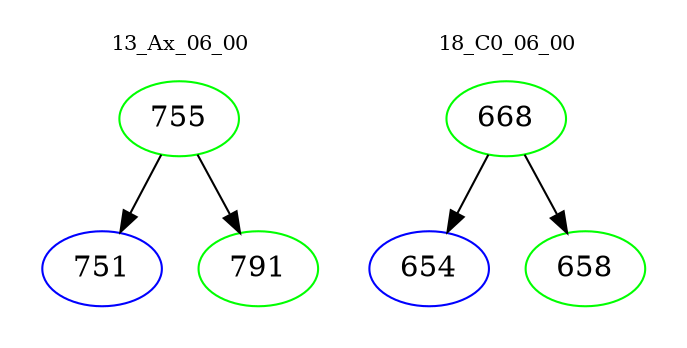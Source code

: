 digraph{
subgraph cluster_0 {
color = white
label = "13_Ax_06_00";
fontsize=10;
T0_755 [label="755", color="green"]
T0_755 -> T0_751 [color="black"]
T0_751 [label="751", color="blue"]
T0_755 -> T0_791 [color="black"]
T0_791 [label="791", color="green"]
}
subgraph cluster_1 {
color = white
label = "18_C0_06_00";
fontsize=10;
T1_668 [label="668", color="green"]
T1_668 -> T1_654 [color="black"]
T1_654 [label="654", color="blue"]
T1_668 -> T1_658 [color="black"]
T1_658 [label="658", color="green"]
}
}
